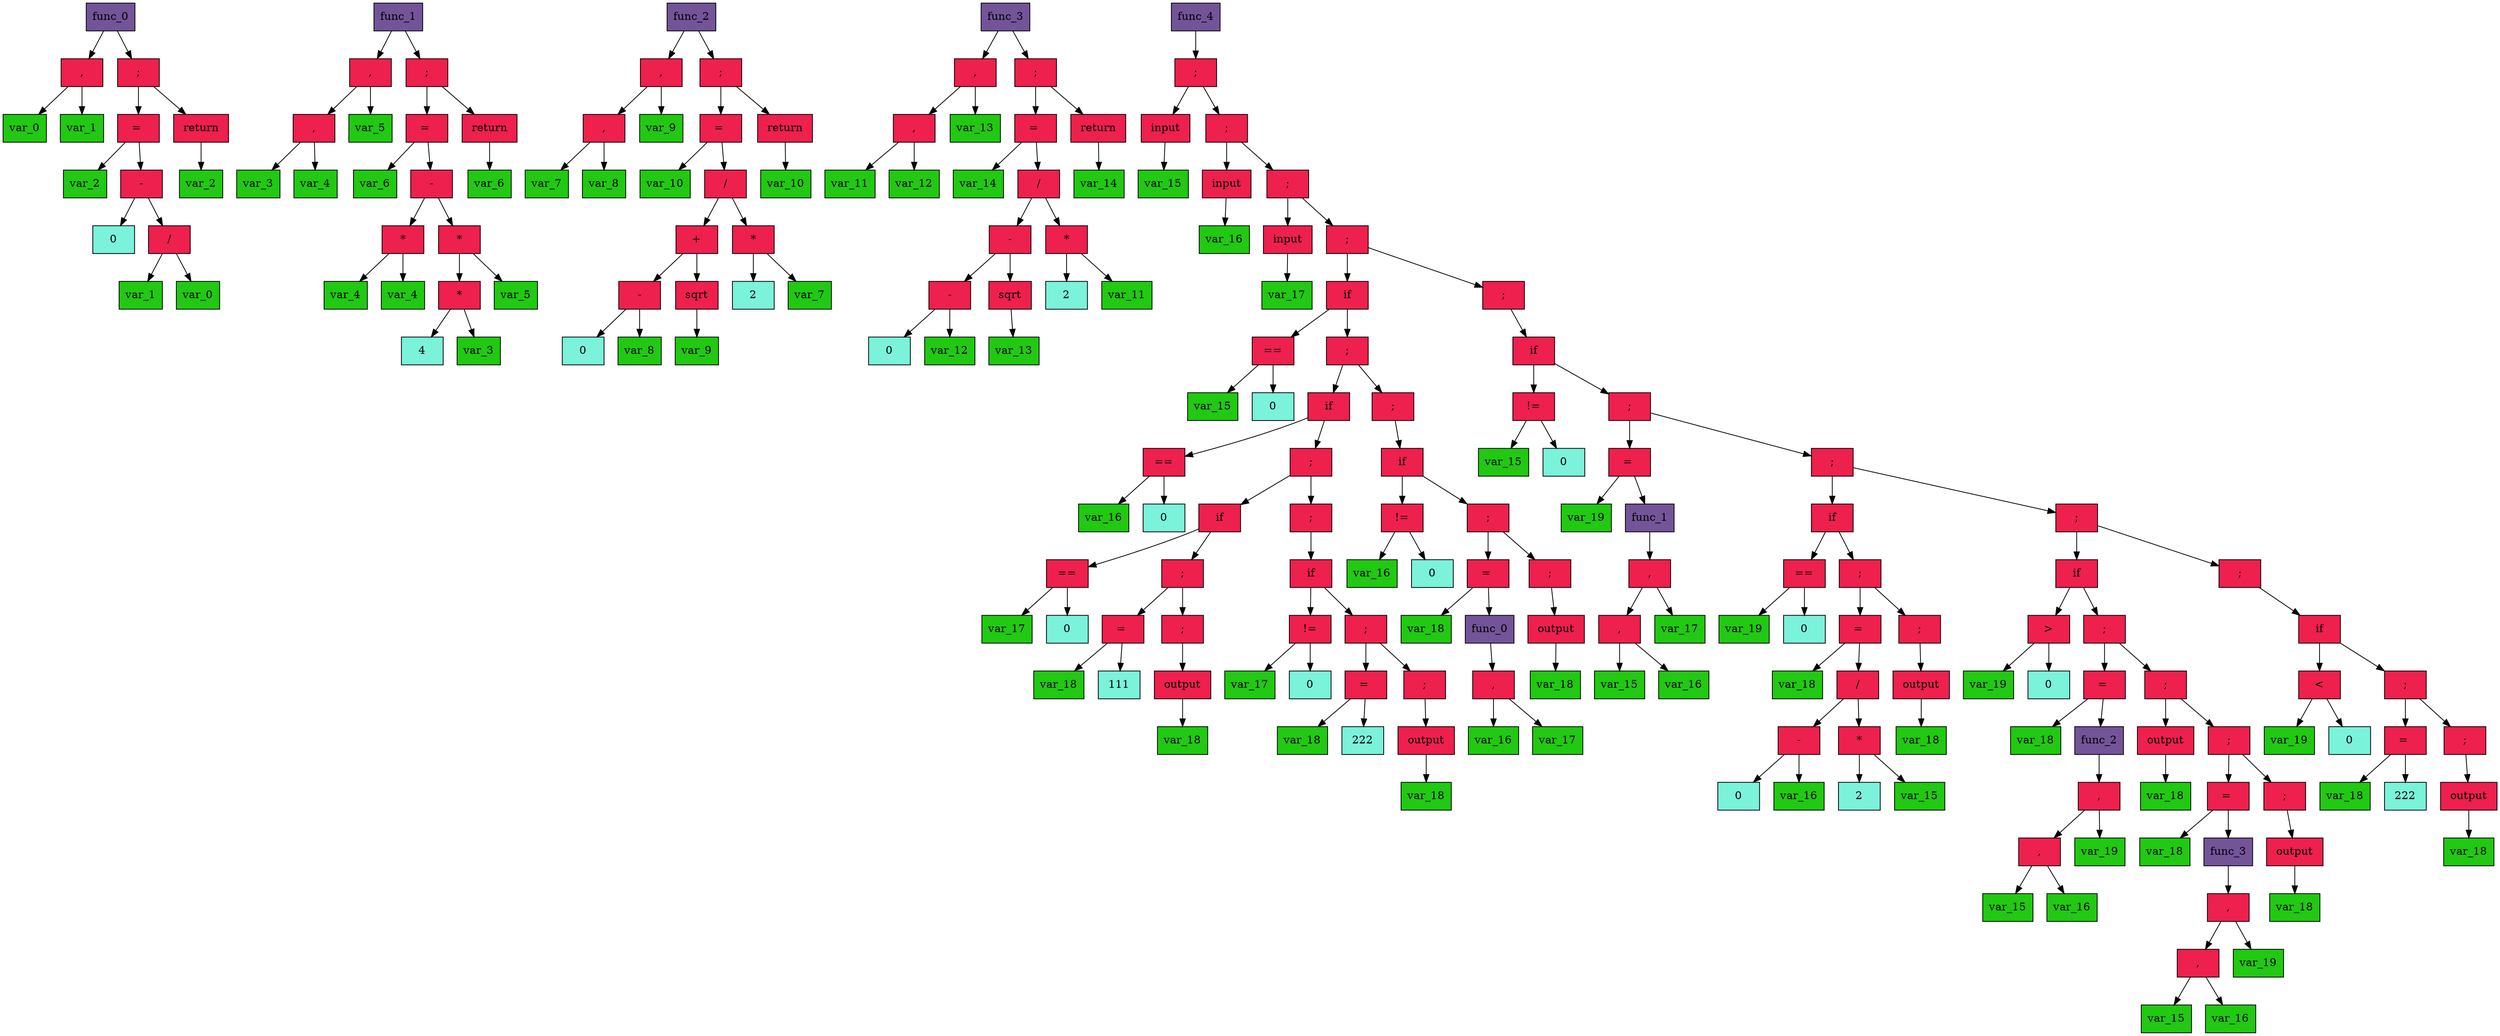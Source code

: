 digraph DotGraph
{
    Node80 [shape="box", color="black", fontcolor="black", fillcolor="#735499", style="filled", weight="1", label="func_0"];
    Node272 [shape="box", color="black", fontcolor="black", fillcolor="#EE204D", style="filled", weight="1", label=" , "];
    Node208 [shape="box", color="black", fontcolor="black", fillcolor="#21C912", style="filled", weight="1", label="var_0"];
    Node272 -> Node208 [color="black", style="solid", weight="1", label=""];
    Node336 [shape="box", color="black", fontcolor="black", fillcolor="#21C912", style="filled", weight="1", label="var_1"];
    Node272 -> Node336 [color="black", style="solid", weight="1", label=""];
    Node80 -> Node272 [color="black", style="solid", weight="1", label=""];
    Node976 [shape="box", color="black", fontcolor="black", fillcolor="#EE204D", style="filled", weight="1", label=" ; "];
    Node592 [shape="box", color="black", fontcolor="black", fillcolor="#EE204D", style="filled", weight="1", label=" =  "];
    Node528 [shape="box", color="black", fontcolor="black", fillcolor="#21C912", style="filled", weight="1", label="var_2"];
    Node592 -> Node528 [color="black", style="solid", weight="1", label=""];
    Node720 [shape="box", color="black", fontcolor="black", fillcolor="#EE204D", style="filled", weight="1", label=" - "];
    Node656 [shape="box", color="black", fontcolor="black", fillcolor="#7BF2DA", style="filled", weight="1", label="0"];
    Node720 -> Node656 [color="black", style="solid", weight="1", label=""];
    Node848 [shape="box", color="black", fontcolor="black", fillcolor="#EE204D", style="filled", weight="1", label=" / "];
    Node784 [shape="box", color="black", fontcolor="black", fillcolor="#21C912", style="filled", weight="1", label="var_1"];
    Node848 -> Node784 [color="black", style="solid", weight="1", label=""];
    Node912 [shape="box", color="black", fontcolor="black", fillcolor="#21C912", style="filled", weight="1", label="var_0"];
    Node848 -> Node912 [color="black", style="solid", weight="1", label=""];
    Node720 -> Node848 [color="black", style="solid", weight="1", label=""];
    Node592 -> Node720 [color="black", style="solid", weight="1", label=""];
    Node976 -> Node592 [color="black", style="solid", weight="1", label=""];
    Node1040 [shape="box", color="black", fontcolor="black", fillcolor="#EE204D", style="filled", weight="1", label=" return "];
    Node1104 [shape="box", color="black", fontcolor="black", fillcolor="#21C912", style="filled", weight="1", label="var_2"];
    Node1040 -> Node1104 [color="black", style="solid", weight="1", label=""];
    Node976 -> Node1040 [color="black", style="solid", weight="1", label=""];
    Node80 -> Node976 [color="black", style="solid", weight="1", label=""];
    Node1360 [shape="box", color="black", fontcolor="black", fillcolor="#735499", style="filled", weight="1", label="func_1"];
    Node1680 [shape="box", color="black", fontcolor="black", fillcolor="#EE204D", style="filled", weight="1", label=" , "];
    Node1552 [shape="box", color="black", fontcolor="black", fillcolor="#EE204D", style="filled", weight="1", label=" , "];
    Node1488 [shape="box", color="black", fontcolor="black", fillcolor="#21C912", style="filled", weight="1", label="var_3"];
    Node1552 -> Node1488 [color="black", style="solid", weight="1", label=""];
    Node1616 [shape="box", color="black", fontcolor="black", fillcolor="#21C912", style="filled", weight="1", label="var_4"];
    Node1552 -> Node1616 [color="black", style="solid", weight="1", label=""];
    Node1680 -> Node1552 [color="black", style="solid", weight="1", label=""];
    Node1744 [shape="box", color="black", fontcolor="black", fillcolor="#21C912", style="filled", weight="1", label="var_5"];
    Node1680 -> Node1744 [color="black", style="solid", weight="1", label=""];
    Node1360 -> Node1680 [color="black", style="solid", weight="1", label=""];
    Node3024 [shape="box", color="black", fontcolor="black", fillcolor="#EE204D", style="filled", weight="1", label=" ; "];
    Node2000 [shape="box", color="black", fontcolor="black", fillcolor="#EE204D", style="filled", weight="1", label=" =  "];
    Node1936 [shape="box", color="black", fontcolor="black", fillcolor="#21C912", style="filled", weight="1", label="var_6"];
    Node2000 -> Node1936 [color="black", style="solid", weight="1", label=""];
    Node2448 [shape="box", color="black", fontcolor="black", fillcolor="#EE204D", style="filled", weight="1", label=" - "];
    Node2256 [shape="box", color="black", fontcolor="black", fillcolor="#EE204D", style="filled", weight="1", label=" * "];
    Node2192 [shape="box", color="black", fontcolor="black", fillcolor="#21C912", style="filled", weight="1", label="var_4"];
    Node2256 -> Node2192 [color="black", style="solid", weight="1", label=""];
    Node2320 [shape="box", color="black", fontcolor="black", fillcolor="#21C912", style="filled", weight="1", label="var_4"];
    Node2256 -> Node2320 [color="black", style="solid", weight="1", label=""];
    Node2448 -> Node2256 [color="black", style="solid", weight="1", label=""];
    Node2768 [shape="box", color="black", fontcolor="black", fillcolor="#EE204D", style="filled", weight="1", label=" * "];
    Node2640 [shape="box", color="black", fontcolor="black", fillcolor="#EE204D", style="filled", weight="1", label=" * "];
    Node2576 [shape="box", color="black", fontcolor="black", fillcolor="#7BF2DA", style="filled", weight="1", label="4"];
    Node2640 -> Node2576 [color="black", style="solid", weight="1", label=""];
    Node2704 [shape="box", color="black", fontcolor="black", fillcolor="#21C912", style="filled", weight="1", label="var_3"];
    Node2640 -> Node2704 [color="black", style="solid", weight="1", label=""];
    Node2768 -> Node2640 [color="black", style="solid", weight="1", label=""];
    Node2832 [shape="box", color="black", fontcolor="black", fillcolor="#21C912", style="filled", weight="1", label="var_5"];
    Node2768 -> Node2832 [color="black", style="solid", weight="1", label=""];
    Node2448 -> Node2768 [color="black", style="solid", weight="1", label=""];
    Node2000 -> Node2448 [color="black", style="solid", weight="1", label=""];
    Node3024 -> Node2000 [color="black", style="solid", weight="1", label=""];
    Node3088 [shape="box", color="black", fontcolor="black", fillcolor="#EE204D", style="filled", weight="1", label=" return "];
    Node3152 [shape="box", color="black", fontcolor="black", fillcolor="#21C912", style="filled", weight="1", label="var_6"];
    Node3088 -> Node3152 [color="black", style="solid", weight="1", label=""];
    Node3024 -> Node3088 [color="black", style="solid", weight="1", label=""];
    Node1360 -> Node3024 [color="black", style="solid", weight="1", label=""];
    Node3408 [shape="box", color="black", fontcolor="black", fillcolor="#735499", style="filled", weight="1", label="func_2"];
    Node3728 [shape="box", color="black", fontcolor="black", fillcolor="#EE204D", style="filled", weight="1", label=" , "];
    Node3600 [shape="box", color="black", fontcolor="black", fillcolor="#EE204D", style="filled", weight="1", label=" , "];
    Node3536 [shape="box", color="black", fontcolor="black", fillcolor="#21C912", style="filled", weight="1", label="var_7"];
    Node3600 -> Node3536 [color="black", style="solid", weight="1", label=""];
    Node3664 [shape="box", color="black", fontcolor="black", fillcolor="#21C912", style="filled", weight="1", label="var_8"];
    Node3600 -> Node3664 [color="black", style="solid", weight="1", label=""];
    Node3728 -> Node3600 [color="black", style="solid", weight="1", label=""];
    Node3792 [shape="box", color="black", fontcolor="black", fillcolor="#21C912", style="filled", weight="1", label="var_9"];
    Node3728 -> Node3792 [color="black", style="solid", weight="1", label=""];
    Node3408 -> Node3728 [color="black", style="solid", weight="1", label=""];
    Node5520 [shape="box", color="black", fontcolor="black", fillcolor="#EE204D", style="filled", weight="1", label=" ; "];
    Node4048 [shape="box", color="black", fontcolor="black", fillcolor="#EE204D", style="filled", weight="1", label=" =  "];
    Node3984 [shape="box", color="black", fontcolor="black", fillcolor="#21C912", style="filled", weight="1", label="var_10"];
    Node4048 -> Node3984 [color="black", style="solid", weight="1", label=""];
    Node5072 [shape="box", color="black", fontcolor="black", fillcolor="#EE204D", style="filled", weight="1", label=" / "];
    Node4560 [shape="box", color="black", fontcolor="black", fillcolor="#EE204D", style="filled", weight="1", label=" + "];
    Node4368 [shape="box", color="black", fontcolor="black", fillcolor="#EE204D", style="filled", weight="1", label=" - "];
    Node4304 [shape="box", color="black", fontcolor="black", fillcolor="#7BF2DA", style="filled", weight="1", label="0"];
    Node4368 -> Node4304 [color="black", style="solid", weight="1", label=""];
    Node4432 [shape="box", color="black", fontcolor="black", fillcolor="#21C912", style="filled", weight="1", label="var_8"];
    Node4368 -> Node4432 [color="black", style="solid", weight="1", label=""];
    Node4560 -> Node4368 [color="black", style="solid", weight="1", label=""];
    Node4688 [shape="box", color="black", fontcolor="black", fillcolor="#EE204D", style="filled", weight="1", label=" sqrt "];
    Node4816 [shape="box", color="black", fontcolor="black", fillcolor="#21C912", style="filled", weight="1", label="var_9"];
    Node4688 -> Node4816 [color="black", style="solid", weight="1", label=""];
    Node4560 -> Node4688 [color="black", style="solid", weight="1", label=""];
    Node5072 -> Node4560 [color="black", style="solid", weight="1", label=""];
    Node5264 [shape="box", color="black", fontcolor="black", fillcolor="#EE204D", style="filled", weight="1", label=" * "];
    Node5200 [shape="box", color="black", fontcolor="black", fillcolor="#7BF2DA", style="filled", weight="1", label="2"];
    Node5264 -> Node5200 [color="black", style="solid", weight="1", label=""];
    Node5328 [shape="box", color="black", fontcolor="black", fillcolor="#21C912", style="filled", weight="1", label="var_7"];
    Node5264 -> Node5328 [color="black", style="solid", weight="1", label=""];
    Node5072 -> Node5264 [color="black", style="solid", weight="1", label=""];
    Node4048 -> Node5072 [color="black", style="solid", weight="1", label=""];
    Node5520 -> Node4048 [color="black", style="solid", weight="1", label=""];
    Node5584 [shape="box", color="black", fontcolor="black", fillcolor="#EE204D", style="filled", weight="1", label=" return "];
    Node5648 [shape="box", color="black", fontcolor="black", fillcolor="#21C912", style="filled", weight="1", label="var_10"];
    Node5584 -> Node5648 [color="black", style="solid", weight="1", label=""];
    Node5520 -> Node5584 [color="black", style="solid", weight="1", label=""];
    Node3408 -> Node5520 [color="black", style="solid", weight="1", label=""];
    Node5904 [shape="box", color="black", fontcolor="black", fillcolor="#735499", style="filled", weight="1", label="func_3"];
    Node6224 [shape="box", color="black", fontcolor="black", fillcolor="#EE204D", style="filled", weight="1", label=" , "];
    Node6096 [shape="box", color="black", fontcolor="black", fillcolor="#EE204D", style="filled", weight="1", label=" , "];
    Node6032 [shape="box", color="black", fontcolor="black", fillcolor="#21C912", style="filled", weight="1", label="var_11"];
    Node6096 -> Node6032 [color="black", style="solid", weight="1", label=""];
    Node6160 [shape="box", color="black", fontcolor="black", fillcolor="#21C912", style="filled", weight="1", label="var_12"];
    Node6096 -> Node6160 [color="black", style="solid", weight="1", label=""];
    Node6224 -> Node6096 [color="black", style="solid", weight="1", label=""];
    Node6288 [shape="box", color="black", fontcolor="black", fillcolor="#21C912", style="filled", weight="1", label="var_13"];
    Node6224 -> Node6288 [color="black", style="solid", weight="1", label=""];
    Node5904 -> Node6224 [color="black", style="solid", weight="1", label=""];
    Node8016 [shape="box", color="black", fontcolor="black", fillcolor="#EE204D", style="filled", weight="1", label=" ; "];
    Node6544 [shape="box", color="black", fontcolor="black", fillcolor="#EE204D", style="filled", weight="1", label=" =  "];
    Node6480 [shape="box", color="black", fontcolor="black", fillcolor="#21C912", style="filled", weight="1", label="var_14"];
    Node6544 -> Node6480 [color="black", style="solid", weight="1", label=""];
    Node7568 [shape="box", color="black", fontcolor="black", fillcolor="#EE204D", style="filled", weight="1", label=" / "];
    Node7056 [shape="box", color="black", fontcolor="black", fillcolor="#EE204D", style="filled", weight="1", label=" - "];
    Node6864 [shape="box", color="black", fontcolor="black", fillcolor="#EE204D", style="filled", weight="1", label=" - "];
    Node6800 [shape="box", color="black", fontcolor="black", fillcolor="#7BF2DA", style="filled", weight="1", label="0"];
    Node6864 -> Node6800 [color="black", style="solid", weight="1", label=""];
    Node6928 [shape="box", color="black", fontcolor="black", fillcolor="#21C912", style="filled", weight="1", label="var_12"];
    Node6864 -> Node6928 [color="black", style="solid", weight="1", label=""];
    Node7056 -> Node6864 [color="black", style="solid", weight="1", label=""];
    Node7184 [shape="box", color="black", fontcolor="black", fillcolor="#EE204D", style="filled", weight="1", label=" sqrt "];
    Node7312 [shape="box", color="black", fontcolor="black", fillcolor="#21C912", style="filled", weight="1", label="var_13"];
    Node7184 -> Node7312 [color="black", style="solid", weight="1", label=""];
    Node7056 -> Node7184 [color="black", style="solid", weight="1", label=""];
    Node7568 -> Node7056 [color="black", style="solid", weight="1", label=""];
    Node7760 [shape="box", color="black", fontcolor="black", fillcolor="#EE204D", style="filled", weight="1", label=" * "];
    Node7696 [shape="box", color="black", fontcolor="black", fillcolor="#7BF2DA", style="filled", weight="1", label="2"];
    Node7760 -> Node7696 [color="black", style="solid", weight="1", label=""];
    Node7824 [shape="box", color="black", fontcolor="black", fillcolor="#21C912", style="filled", weight="1", label="var_11"];
    Node7760 -> Node7824 [color="black", style="solid", weight="1", label=""];
    Node7568 -> Node7760 [color="black", style="solid", weight="1", label=""];
    Node6544 -> Node7568 [color="black", style="solid", weight="1", label=""];
    Node8016 -> Node6544 [color="black", style="solid", weight="1", label=""];
    Node8080 [shape="box", color="black", fontcolor="black", fillcolor="#EE204D", style="filled", weight="1", label=" return "];
    Node8144 [shape="box", color="black", fontcolor="black", fillcolor="#21C912", style="filled", weight="1", label="var_14"];
    Node8080 -> Node8144 [color="black", style="solid", weight="1", label=""];
    Node8016 -> Node8080 [color="black", style="solid", weight="1", label=""];
    Node5904 -> Node8016 [color="black", style="solid", weight="1", label=""];
    Node8400 [shape="box", color="black", fontcolor="black", fillcolor="#735499", style="filled", weight="1", label="func_4"];
    Node8912 [shape="box", color="black", fontcolor="black", fillcolor="#EE204D", style="filled", weight="1", label=" ; "];
    Node8656 [shape="box", color="black", fontcolor="black", fillcolor="#EE204D", style="filled", weight="1", label=" input "];
    Node8784 [shape="box", color="black", fontcolor="black", fillcolor="#21C912", style="filled", weight="1", label="var_15"];
    Node8656 -> Node8784 [color="black", style="solid", weight="1", label=""];
    Node8912 -> Node8656 [color="black", style="solid", weight="1", label=""];
    Node9232 [shape="box", color="black", fontcolor="black", fillcolor="#EE204D", style="filled", weight="1", label=" ; "];
    Node8976 [shape="box", color="black", fontcolor="black", fillcolor="#EE204D", style="filled", weight="1", label=" input "];
    Node9104 [shape="box", color="black", fontcolor="black", fillcolor="#21C912", style="filled", weight="1", label="var_16"];
    Node8976 -> Node9104 [color="black", style="solid", weight="1", label=""];
    Node9232 -> Node8976 [color="black", style="solid", weight="1", label=""];
    Node9552 [shape="box", color="black", fontcolor="black", fillcolor="#EE204D", style="filled", weight="1", label=" ; "];
    Node9296 [shape="box", color="black", fontcolor="black", fillcolor="#EE204D", style="filled", weight="1", label=" input "];
    Node9424 [shape="box", color="black", fontcolor="black", fillcolor="#21C912", style="filled", weight="1", label="var_17"];
    Node9296 -> Node9424 [color="black", style="solid", weight="1", label=""];
    Node9552 -> Node9296 [color="black", style="solid", weight="1", label=""];
    Node14480 [shape="box", color="black", fontcolor="black", fillcolor="#EE204D", style="filled", weight="1", label=" ; "];
    Node9616 [shape="box", color="black", fontcolor="black", fillcolor="#EE204D", style="filled", weight="1", label=" if "];
    Node9808 [shape="box", color="black", fontcolor="black", fillcolor="#EE204D", style="filled", weight="1", label=" == "];
    Node9744 [shape="box", color="black", fontcolor="black", fillcolor="#21C912", style="filled", weight="1", label="var_15"];
    Node9808 -> Node9744 [color="black", style="solid", weight="1", label=""];
    Node9872 [shape="box", color="black", fontcolor="black", fillcolor="#7BF2DA", style="filled", weight="1", label="0"];
    Node9808 -> Node9872 [color="black", style="solid", weight="1", label=""];
    Node9616 -> Node9808 [color="black", style="solid", weight="1", label=""];
    Node12880 [shape="box", color="black", fontcolor="black", fillcolor="#EE204D", style="filled", weight="1", label=" ; "];
    Node10064 [shape="box", color="black", fontcolor="black", fillcolor="#EE204D", style="filled", weight="1", label=" if "];
    Node10256 [shape="box", color="black", fontcolor="black", fillcolor="#EE204D", style="filled", weight="1", label=" == "];
    Node10192 [shape="box", color="black", fontcolor="black", fillcolor="#21C912", style="filled", weight="1", label="var_16"];
    Node10256 -> Node10192 [color="black", style="solid", weight="1", label=""];
    Node10320 [shape="box", color="black", fontcolor="black", fillcolor="#7BF2DA", style="filled", weight="1", label="0"];
    Node10256 -> Node10320 [color="black", style="solid", weight="1", label=""];
    Node10064 -> Node10256 [color="black", style="solid", weight="1", label=""];
    Node11600 [shape="box", color="black", fontcolor="black", fillcolor="#EE204D", style="filled", weight="1", label=" ; "];
    Node10512 [shape="box", color="black", fontcolor="black", fillcolor="#EE204D", style="filled", weight="1", label=" if "];
    Node10704 [shape="box", color="black", fontcolor="black", fillcolor="#EE204D", style="filled", weight="1", label=" == "];
    Node10640 [shape="box", color="black", fontcolor="black", fillcolor="#21C912", style="filled", weight="1", label="var_17"];
    Node10704 -> Node10640 [color="black", style="solid", weight="1", label=""];
    Node10768 [shape="box", color="black", fontcolor="black", fillcolor="#7BF2DA", style="filled", weight="1", label="0"];
    Node10704 -> Node10768 [color="black", style="solid", weight="1", label=""];
    Node10512 -> Node10704 [color="black", style="solid", weight="1", label=""];
    Node11152 [shape="box", color="black", fontcolor="black", fillcolor="#EE204D", style="filled", weight="1", label=" ; "];
    Node11024 [shape="box", color="black", fontcolor="black", fillcolor="#EE204D", style="filled", weight="1", label=" =  "];
    Node10960 [shape="box", color="black", fontcolor="black", fillcolor="#21C912", style="filled", weight="1", label="var_18"];
    Node11024 -> Node10960 [color="black", style="solid", weight="1", label=""];
    Node11088 [shape="box", color="black", fontcolor="black", fillcolor="#7BF2DA", style="filled", weight="1", label="111"];
    Node11024 -> Node11088 [color="black", style="solid", weight="1", label=""];
    Node11152 -> Node11024 [color="black", style="solid", weight="1", label=""];
    Node11472 [shape="box", color="black", fontcolor="black", fillcolor="#EE204D", style="filled", weight="1", label=" ; "];
    Node11216 [shape="box", color="black", fontcolor="black", fillcolor="#EE204D", style="filled", weight="1", label=" output "];
    Node11344 [shape="box", color="black", fontcolor="black", fillcolor="#21C912", style="filled", weight="1", label="var_18"];
    Node11216 -> Node11344 [color="black", style="solid", weight="1", label=""];
    Node11472 -> Node11216 [color="black", style="solid", weight="1", label=""];
    Node11152 -> Node11472 [color="black", style="solid", weight="1", label=""];
    Node10512 -> Node11152 [color="black", style="solid", weight="1", label=""];
    Node11600 -> Node10512 [color="black", style="solid", weight="1", label=""];
    Node12752 [shape="box", color="black", fontcolor="black", fillcolor="#EE204D", style="filled", weight="1", label=" ; "];
    Node11664 [shape="box", color="black", fontcolor="black", fillcolor="#EE204D", style="filled", weight="1", label=" if "];
    Node11856 [shape="box", color="black", fontcolor="black", fillcolor="#EE204D", style="filled", weight="1", label=" != "];
    Node11792 [shape="box", color="black", fontcolor="black", fillcolor="#21C912", style="filled", weight="1", label="var_17"];
    Node11856 -> Node11792 [color="black", style="solid", weight="1", label=""];
    Node11920 [shape="box", color="black", fontcolor="black", fillcolor="#7BF2DA", style="filled", weight="1", label="0"];
    Node11856 -> Node11920 [color="black", style="solid", weight="1", label=""];
    Node11664 -> Node11856 [color="black", style="solid", weight="1", label=""];
    Node12304 [shape="box", color="black", fontcolor="black", fillcolor="#EE204D", style="filled", weight="1", label=" ; "];
    Node12176 [shape="box", color="black", fontcolor="black", fillcolor="#EE204D", style="filled", weight="1", label=" =  "];
    Node12112 [shape="box", color="black", fontcolor="black", fillcolor="#21C912", style="filled", weight="1", label="var_18"];
    Node12176 -> Node12112 [color="black", style="solid", weight="1", label=""];
    Node12240 [shape="box", color="black", fontcolor="black", fillcolor="#7BF2DA", style="filled", weight="1", label="222"];
    Node12176 -> Node12240 [color="black", style="solid", weight="1", label=""];
    Node12304 -> Node12176 [color="black", style="solid", weight="1", label=""];
    Node12624 [shape="box", color="black", fontcolor="black", fillcolor="#EE204D", style="filled", weight="1", label=" ; "];
    Node12368 [shape="box", color="black", fontcolor="black", fillcolor="#EE204D", style="filled", weight="1", label=" output "];
    Node12496 [shape="box", color="black", fontcolor="black", fillcolor="#21C912", style="filled", weight="1", label="var_18"];
    Node12368 -> Node12496 [color="black", style="solid", weight="1", label=""];
    Node12624 -> Node12368 [color="black", style="solid", weight="1", label=""];
    Node12304 -> Node12624 [color="black", style="solid", weight="1", label=""];
    Node11664 -> Node12304 [color="black", style="solid", weight="1", label=""];
    Node12752 -> Node11664 [color="black", style="solid", weight="1", label=""];
    Node11600 -> Node12752 [color="black", style="solid", weight="1", label=""];
    Node10064 -> Node11600 [color="black", style="solid", weight="1", label=""];
    Node12880 -> Node10064 [color="black", style="solid", weight="1", label=""];
    Node14352 [shape="box", color="black", fontcolor="black", fillcolor="#EE204D", style="filled", weight="1", label=" ; "];
    Node12944 [shape="box", color="black", fontcolor="black", fillcolor="#EE204D", style="filled", weight="1", label=" if "];
    Node13136 [shape="box", color="black", fontcolor="black", fillcolor="#EE204D", style="filled", weight="1", label=" != "];
    Node13072 [shape="box", color="black", fontcolor="black", fillcolor="#21C912", style="filled", weight="1", label="var_16"];
    Node13136 -> Node13072 [color="black", style="solid", weight="1", label=""];
    Node13200 [shape="box", color="black", fontcolor="black", fillcolor="#7BF2DA", style="filled", weight="1", label="0"];
    Node13136 -> Node13200 [color="black", style="solid", weight="1", label=""];
    Node12944 -> Node13136 [color="black", style="solid", weight="1", label=""];
    Node13904 [shape="box", color="black", fontcolor="black", fillcolor="#EE204D", style="filled", weight="1", label=" ; "];
    Node13456 [shape="box", color="black", fontcolor="black", fillcolor="#EE204D", style="filled", weight="1", label=" =  "];
    Node13392 [shape="box", color="black", fontcolor="black", fillcolor="#21C912", style="filled", weight="1", label="var_18"];
    Node13456 -> Node13392 [color="black", style="solid", weight="1", label=""];
    Node13520 [shape="box", color="black", fontcolor="black", fillcolor="#735499", style="filled", weight="1", label="func_0"];
    Node13712 [shape="box", color="black", fontcolor="black", fillcolor="#EE204D", style="filled", weight="1", label=" , "];
    Node13648 [shape="box", color="black", fontcolor="black", fillcolor="#21C912", style="filled", weight="1", label="var_16"];
    Node13712 -> Node13648 [color="black", style="solid", weight="1", label=""];
    Node13776 [shape="box", color="black", fontcolor="black", fillcolor="#21C912", style="filled", weight="1", label="var_17"];
    Node13712 -> Node13776 [color="black", style="solid", weight="1", label=""];
    Node13520 -> Node13712 [color="black", style="solid", weight="1", label=""];
    Node13456 -> Node13520 [color="black", style="solid", weight="1", label=""];
    Node13904 -> Node13456 [color="black", style="solid", weight="1", label=""];
    Node14224 [shape="box", color="black", fontcolor="black", fillcolor="#EE204D", style="filled", weight="1", label=" ; "];
    Node13968 [shape="box", color="black", fontcolor="black", fillcolor="#EE204D", style="filled", weight="1", label=" output "];
    Node14096 [shape="box", color="black", fontcolor="black", fillcolor="#21C912", style="filled", weight="1", label="var_18"];
    Node13968 -> Node14096 [color="black", style="solid", weight="1", label=""];
    Node14224 -> Node13968 [color="black", style="solid", weight="1", label=""];
    Node13904 -> Node14224 [color="black", style="solid", weight="1", label=""];
    Node12944 -> Node13904 [color="black", style="solid", weight="1", label=""];
    Node14352 -> Node12944 [color="black", style="solid", weight="1", label=""];
    Node12880 -> Node14352 [color="black", style="solid", weight="1", label=""];
    Node9616 -> Node12880 [color="black", style="solid", weight="1", label=""];
    Node14480 -> Node9616 [color="black", style="solid", weight="1", label=""];
    Node21456 [shape="box", color="black", fontcolor="black", fillcolor="#EE204D", style="filled", weight="1", label=" ; "];
    Node14544 [shape="box", color="black", fontcolor="black", fillcolor="#EE204D", style="filled", weight="1", label=" if "];
    Node14736 [shape="box", color="black", fontcolor="black", fillcolor="#EE204D", style="filled", weight="1", label=" != "];
    Node14672 [shape="box", color="black", fontcolor="black", fillcolor="#21C912", style="filled", weight="1", label="var_15"];
    Node14736 -> Node14672 [color="black", style="solid", weight="1", label=""];
    Node14800 [shape="box", color="black", fontcolor="black", fillcolor="#7BF2DA", style="filled", weight="1", label="0"];
    Node14736 -> Node14800 [color="black", style="solid", weight="1", label=""];
    Node14544 -> Node14736 [color="black", style="solid", weight="1", label=""];
    Node15632 [shape="box", color="black", fontcolor="black", fillcolor="#EE204D", style="filled", weight="1", label=" ; "];
    Node15056 [shape="box", color="black", fontcolor="black", fillcolor="#EE204D", style="filled", weight="1", label=" =  "];
    Node14992 [shape="box", color="black", fontcolor="black", fillcolor="#21C912", style="filled", weight="1", label="var_19"];
    Node15056 -> Node14992 [color="black", style="solid", weight="1", label=""];
    Node15120 [shape="box", color="black", fontcolor="black", fillcolor="#735499", style="filled", weight="1", label="func_1"];
    Node15440 [shape="box", color="black", fontcolor="black", fillcolor="#EE204D", style="filled", weight="1", label=" , "];
    Node15312 [shape="box", color="black", fontcolor="black", fillcolor="#EE204D", style="filled", weight="1", label=" , "];
    Node15248 [shape="box", color="black", fontcolor="black", fillcolor="#21C912", style="filled", weight="1", label="var_15"];
    Node15312 -> Node15248 [color="black", style="solid", weight="1", label=""];
    Node15376 [shape="box", color="black", fontcolor="black", fillcolor="#21C912", style="filled", weight="1", label="var_16"];
    Node15312 -> Node15376 [color="black", style="solid", weight="1", label=""];
    Node15440 -> Node15312 [color="black", style="solid", weight="1", label=""];
    Node15504 [shape="box", color="black", fontcolor="black", fillcolor="#21C912", style="filled", weight="1", label="var_17"];
    Node15440 -> Node15504 [color="black", style="solid", weight="1", label=""];
    Node15120 -> Node15440 [color="black", style="solid", weight="1", label=""];
    Node15056 -> Node15120 [color="black", style="solid", weight="1", label=""];
    Node15632 -> Node15056 [color="black", style="solid", weight="1", label=""];
    Node17552 [shape="box", color="black", fontcolor="black", fillcolor="#EE204D", style="filled", weight="1", label=" ; "];
    Node15696 [shape="box", color="black", fontcolor="black", fillcolor="#EE204D", style="filled", weight="1", label=" if "];
    Node15888 [shape="box", color="black", fontcolor="black", fillcolor="#EE204D", style="filled", weight="1", label=" == "];
    Node15824 [shape="box", color="black", fontcolor="black", fillcolor="#21C912", style="filled", weight="1", label="var_19"];
    Node15888 -> Node15824 [color="black", style="solid", weight="1", label=""];
    Node15952 [shape="box", color="black", fontcolor="black", fillcolor="#7BF2DA", style="filled", weight="1", label="0"];
    Node15888 -> Node15952 [color="black", style="solid", weight="1", label=""];
    Node15696 -> Node15888 [color="black", style="solid", weight="1", label=""];
    Node17104 [shape="box", color="black", fontcolor="black", fillcolor="#EE204D", style="filled", weight="1", label=" ; "];
    Node16208 [shape="box", color="black", fontcolor="black", fillcolor="#EE204D", style="filled", weight="1", label=" =  "];
    Node16144 [shape="box", color="black", fontcolor="black", fillcolor="#21C912", style="filled", weight="1", label="var_18"];
    Node16208 -> Node16144 [color="black", style="solid", weight="1", label=""];
    Node16656 [shape="box", color="black", fontcolor="black", fillcolor="#EE204D", style="filled", weight="1", label=" / "];
    Node16464 [shape="box", color="black", fontcolor="black", fillcolor="#EE204D", style="filled", weight="1", label=" - "];
    Node16400 [shape="box", color="black", fontcolor="black", fillcolor="#7BF2DA", style="filled", weight="1", label="0"];
    Node16464 -> Node16400 [color="black", style="solid", weight="1", label=""];
    Node16528 [shape="box", color="black", fontcolor="black", fillcolor="#21C912", style="filled", weight="1", label="var_16"];
    Node16464 -> Node16528 [color="black", style="solid", weight="1", label=""];
    Node16656 -> Node16464 [color="black", style="solid", weight="1", label=""];
    Node16848 [shape="box", color="black", fontcolor="black", fillcolor="#EE204D", style="filled", weight="1", label=" * "];
    Node16784 [shape="box", color="black", fontcolor="black", fillcolor="#7BF2DA", style="filled", weight="1", label="2"];
    Node16848 -> Node16784 [color="black", style="solid", weight="1", label=""];
    Node16912 [shape="box", color="black", fontcolor="black", fillcolor="#21C912", style="filled", weight="1", label="var_15"];
    Node16848 -> Node16912 [color="black", style="solid", weight="1", label=""];
    Node16656 -> Node16848 [color="black", style="solid", weight="1", label=""];
    Node16208 -> Node16656 [color="black", style="solid", weight="1", label=""];
    Node17104 -> Node16208 [color="black", style="solid", weight="1", label=""];
    Node17424 [shape="box", color="black", fontcolor="black", fillcolor="#EE204D", style="filled", weight="1", label=" ; "];
    Node17168 [shape="box", color="black", fontcolor="black", fillcolor="#EE204D", style="filled", weight="1", label=" output "];
    Node17296 [shape="box", color="black", fontcolor="black", fillcolor="#21C912", style="filled", weight="1", label="var_18"];
    Node17168 -> Node17296 [color="black", style="solid", weight="1", label=""];
    Node17424 -> Node17168 [color="black", style="solid", weight="1", label=""];
    Node17104 -> Node17424 [color="black", style="solid", weight="1", label=""];
    Node15696 -> Node17104 [color="black", style="solid", weight="1", label=""];
    Node17552 -> Node15696 [color="black", style="solid", weight="1", label=""];
    Node20176 [shape="box", color="black", fontcolor="black", fillcolor="#EE204D", style="filled", weight="1", label=" ; "];
    Node17616 [shape="box", color="black", fontcolor="black", fillcolor="#EE204D", style="filled", weight="1", label=" if "];
    Node17808 [shape="box", color="black", fontcolor="black", fillcolor="#EE204D", style="filled", weight="1", label=" > "];
    Node17744 [shape="box", color="black", fontcolor="black", fillcolor="#21C912", style="filled", weight="1", label="var_19"];
    Node17808 -> Node17744 [color="black", style="solid", weight="1", label=""];
    Node17872 [shape="box", color="black", fontcolor="black", fillcolor="#7BF2DA", style="filled", weight="1", label="0"];
    Node17808 -> Node17872 [color="black", style="solid", weight="1", label=""];
    Node17616 -> Node17808 [color="black", style="solid", weight="1", label=""];
    Node18704 [shape="box", color="black", fontcolor="black", fillcolor="#EE204D", style="filled", weight="1", label=" ; "];
    Node18128 [shape="box", color="black", fontcolor="black", fillcolor="#EE204D", style="filled", weight="1", label=" =  "];
    Node18064 [shape="box", color="black", fontcolor="black", fillcolor="#21C912", style="filled", weight="1", label="var_18"];
    Node18128 -> Node18064 [color="black", style="solid", weight="1", label=""];
    Node18192 [shape="box", color="black", fontcolor="black", fillcolor="#735499", style="filled", weight="1", label="func_2"];
    Node18512 [shape="box", color="black", fontcolor="black", fillcolor="#EE204D", style="filled", weight="1", label=" , "];
    Node18384 [shape="box", color="black", fontcolor="black", fillcolor="#EE204D", style="filled", weight="1", label=" , "];
    Node18320 [shape="box", color="black", fontcolor="black", fillcolor="#21C912", style="filled", weight="1", label="var_15"];
    Node18384 -> Node18320 [color="black", style="solid", weight="1", label=""];
    Node18448 [shape="box", color="black", fontcolor="black", fillcolor="#21C912", style="filled", weight="1", label="var_16"];
    Node18384 -> Node18448 [color="black", style="solid", weight="1", label=""];
    Node18512 -> Node18384 [color="black", style="solid", weight="1", label=""];
    Node18576 [shape="box", color="black", fontcolor="black", fillcolor="#21C912", style="filled", weight="1", label="var_19"];
    Node18512 -> Node18576 [color="black", style="solid", weight="1", label=""];
    Node18192 -> Node18512 [color="black", style="solid", weight="1", label=""];
    Node18128 -> Node18192 [color="black", style="solid", weight="1", label=""];
    Node18704 -> Node18128 [color="black", style="solid", weight="1", label=""];
    Node19024 [shape="box", color="black", fontcolor="black", fillcolor="#EE204D", style="filled", weight="1", label=" ; "];
    Node18768 [shape="box", color="black", fontcolor="black", fillcolor="#EE204D", style="filled", weight="1", label=" output "];
    Node18896 [shape="box", color="black", fontcolor="black", fillcolor="#21C912", style="filled", weight="1", label="var_18"];
    Node18768 -> Node18896 [color="black", style="solid", weight="1", label=""];
    Node19024 -> Node18768 [color="black", style="solid", weight="1", label=""];
    Node19728 [shape="box", color="black", fontcolor="black", fillcolor="#EE204D", style="filled", weight="1", label=" ; "];
    Node19152 [shape="box", color="black", fontcolor="black", fillcolor="#EE204D", style="filled", weight="1", label=" =  "];
    Node19088 [shape="box", color="black", fontcolor="black", fillcolor="#21C912", style="filled", weight="1", label="var_18"];
    Node19152 -> Node19088 [color="black", style="solid", weight="1", label=""];
    Node19216 [shape="box", color="black", fontcolor="black", fillcolor="#735499", style="filled", weight="1", label="func_3"];
    Node19536 [shape="box", color="black", fontcolor="black", fillcolor="#EE204D", style="filled", weight="1", label=" , "];
    Node19408 [shape="box", color="black", fontcolor="black", fillcolor="#EE204D", style="filled", weight="1", label=" , "];
    Node19344 [shape="box", color="black", fontcolor="black", fillcolor="#21C912", style="filled", weight="1", label="var_15"];
    Node19408 -> Node19344 [color="black", style="solid", weight="1", label=""];
    Node19472 [shape="box", color="black", fontcolor="black", fillcolor="#21C912", style="filled", weight="1", label="var_16"];
    Node19408 -> Node19472 [color="black", style="solid", weight="1", label=""];
    Node19536 -> Node19408 [color="black", style="solid", weight="1", label=""];
    Node19600 [shape="box", color="black", fontcolor="black", fillcolor="#21C912", style="filled", weight="1", label="var_19"];
    Node19536 -> Node19600 [color="black", style="solid", weight="1", label=""];
    Node19216 -> Node19536 [color="black", style="solid", weight="1", label=""];
    Node19152 -> Node19216 [color="black", style="solid", weight="1", label=""];
    Node19728 -> Node19152 [color="black", style="solid", weight="1", label=""];
    Node20048 [shape="box", color="black", fontcolor="black", fillcolor="#EE204D", style="filled", weight="1", label=" ; "];
    Node19792 [shape="box", color="black", fontcolor="black", fillcolor="#EE204D", style="filled", weight="1", label=" output "];
    Node19920 [shape="box", color="black", fontcolor="black", fillcolor="#21C912", style="filled", weight="1", label="var_18"];
    Node19792 -> Node19920 [color="black", style="solid", weight="1", label=""];
    Node20048 -> Node19792 [color="black", style="solid", weight="1", label=""];
    Node19728 -> Node20048 [color="black", style="solid", weight="1", label=""];
    Node19024 -> Node19728 [color="black", style="solid", weight="1", label=""];
    Node18704 -> Node19024 [color="black", style="solid", weight="1", label=""];
    Node17616 -> Node18704 [color="black", style="solid", weight="1", label=""];
    Node20176 -> Node17616 [color="black", style="solid", weight="1", label=""];
    Node21328 [shape="box", color="black", fontcolor="black", fillcolor="#EE204D", style="filled", weight="1", label=" ; "];
    Node20240 [shape="box", color="black", fontcolor="black", fillcolor="#EE204D", style="filled", weight="1", label=" if "];
    Node20432 [shape="box", color="black", fontcolor="black", fillcolor="#EE204D", style="filled", weight="1", label=" < "];
    Node20368 [shape="box", color="black", fontcolor="black", fillcolor="#21C912", style="filled", weight="1", label="var_19"];
    Node20432 -> Node20368 [color="black", style="solid", weight="1", label=""];
    Node20496 [shape="box", color="black", fontcolor="black", fillcolor="#7BF2DA", style="filled", weight="1", label="0"];
    Node20432 -> Node20496 [color="black", style="solid", weight="1", label=""];
    Node20240 -> Node20432 [color="black", style="solid", weight="1", label=""];
    Node20880 [shape="box", color="black", fontcolor="black", fillcolor="#EE204D", style="filled", weight="1", label=" ; "];
    Node20752 [shape="box", color="black", fontcolor="black", fillcolor="#EE204D", style="filled", weight="1", label=" =  "];
    Node20688 [shape="box", color="black", fontcolor="black", fillcolor="#21C912", style="filled", weight="1", label="var_18"];
    Node20752 -> Node20688 [color="black", style="solid", weight="1", label=""];
    Node20816 [shape="box", color="black", fontcolor="black", fillcolor="#7BF2DA", style="filled", weight="1", label="222"];
    Node20752 -> Node20816 [color="black", style="solid", weight="1", label=""];
    Node20880 -> Node20752 [color="black", style="solid", weight="1", label=""];
    Node21200 [shape="box", color="black", fontcolor="black", fillcolor="#EE204D", style="filled", weight="1", label=" ; "];
    Node20944 [shape="box", color="black", fontcolor="black", fillcolor="#EE204D", style="filled", weight="1", label=" output "];
    Node21072 [shape="box", color="black", fontcolor="black", fillcolor="#21C912", style="filled", weight="1", label="var_18"];
    Node20944 -> Node21072 [color="black", style="solid", weight="1", label=""];
    Node21200 -> Node20944 [color="black", style="solid", weight="1", label=""];
    Node20880 -> Node21200 [color="black", style="solid", weight="1", label=""];
    Node20240 -> Node20880 [color="black", style="solid", weight="1", label=""];
    Node21328 -> Node20240 [color="black", style="solid", weight="1", label=""];
    Node20176 -> Node21328 [color="black", style="solid", weight="1", label=""];
    Node17552 -> Node20176 [color="black", style="solid", weight="1", label=""];
    Node15632 -> Node17552 [color="black", style="solid", weight="1", label=""];
    Node14544 -> Node15632 [color="black", style="solid", weight="1", label=""];
    Node21456 -> Node14544 [color="black", style="solid", weight="1", label=""];
    Node14480 -> Node21456 [color="black", style="solid", weight="1", label=""];
    Node9552 -> Node14480 [color="black", style="solid", weight="1", label=""];
    Node9232 -> Node9552 [color="black", style="solid", weight="1", label=""];
    Node8912 -> Node9232 [color="black", style="solid", weight="1", label=""];
    Node8400 -> Node8912 [color="black", style="solid", weight="1", label=""];
}

